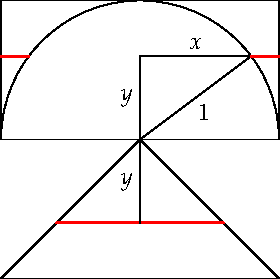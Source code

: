 settings.tex="pdflatex";

texpreamble("\usepackage{amsmath}
\usepackage{amsthm,amssymb}
\usepackage{mathpazo}
\usepackage[svgnames]{xcolor}
");
import graph;

size(140);

draw(box((-1,0),(1,1)));
draw(arc((0,0),(1,0),(-1,0)));
draw((-1,-1)--(0,0)--(1,-1)--cycle);

real y=0.6;
draw((-y,-y)--(y,-y),red+linewidth(1));
draw("$y$",(0,0)--(0,-y));
draw("$y$",(0,y)--(0,0));
draw("$1$",(0,0)--(sqrt(1-y^2),y));
draw("$x$",(sqrt(1-y^2),y)--(0,y));
draw((sqrt(1-y^2),y)--(1,y),red+linewidth(1));
draw((-sqrt(1-y^2),y)--(-1,y),red+linewidth(1));
